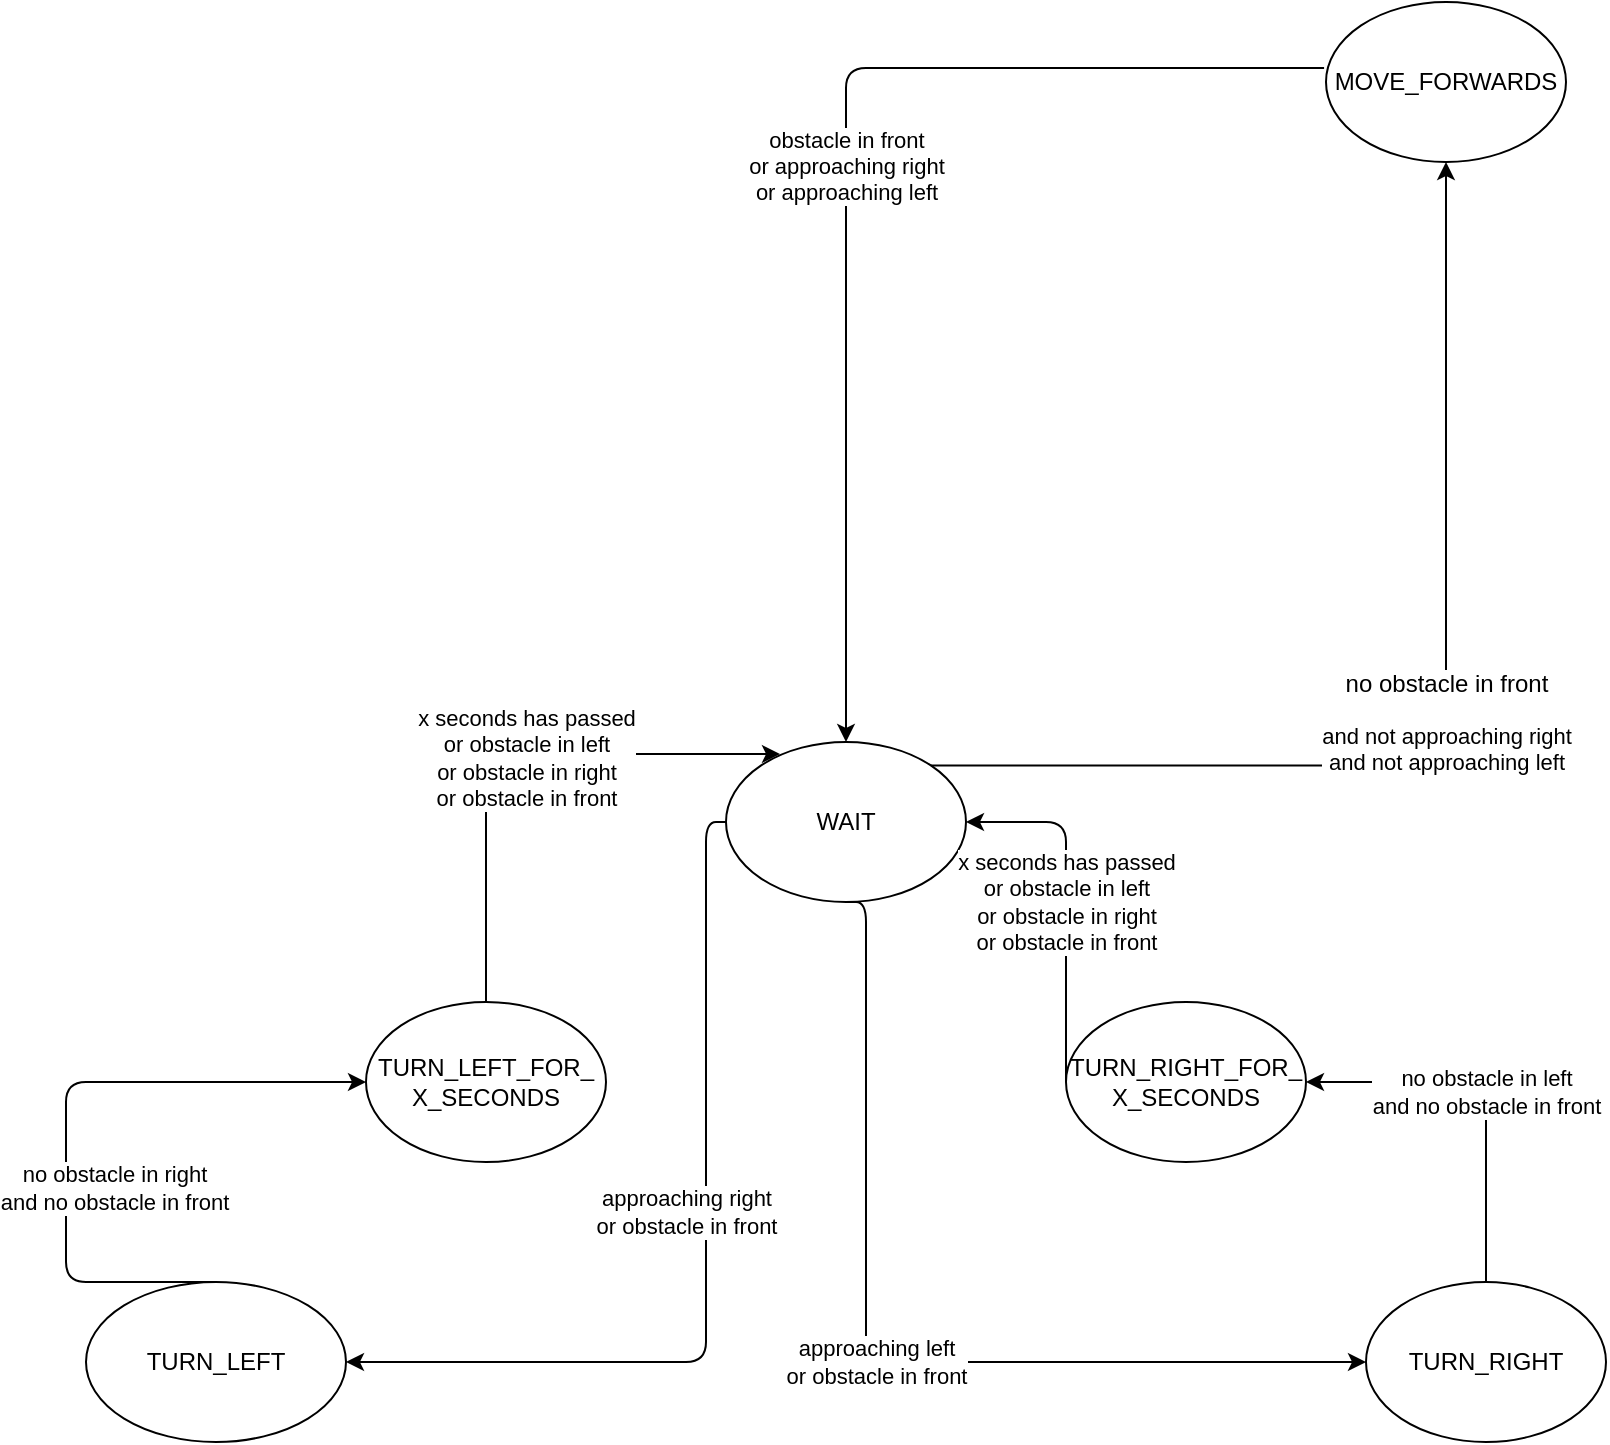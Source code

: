 <mxfile version="13.1.3" type="device"><diagram id="C5RBs43oDa-KdzZeNtuy" name="Page-1"><mxGraphModel dx="2489" dy="1932" grid="1" gridSize="10" guides="1" tooltips="1" connect="1" arrows="1" fold="1" page="1" pageScale="1" pageWidth="827" pageHeight="1169" math="0" shadow="0"><root><mxCell id="WIyWlLk6GJQsqaUBKTNV-0"/><mxCell id="WIyWlLk6GJQsqaUBKTNV-1" parent="WIyWlLk6GJQsqaUBKTNV-0"/><mxCell id="WAqEnyecJqeOcQweqXLk-0" value="WAIT" style="ellipse;whiteSpace=wrap;html=1;" parent="WIyWlLk6GJQsqaUBKTNV-1" vertex="1"><mxGeometry x="350" y="360" width="120" height="80" as="geometry"/></mxCell><mxCell id="WAqEnyecJqeOcQweqXLk-2" value="&lt;div&gt;MOVE_FORWARDS&lt;/div&gt;" style="ellipse;whiteSpace=wrap;html=1;" parent="WIyWlLk6GJQsqaUBKTNV-1" vertex="1"><mxGeometry x="650" y="-10" width="120" height="80" as="geometry"/></mxCell><mxCell id="WAqEnyecJqeOcQweqXLk-3" value="&lt;div&gt;TURN_LEFT&lt;/div&gt;" style="ellipse;whiteSpace=wrap;html=1;" parent="WIyWlLk6GJQsqaUBKTNV-1" vertex="1"><mxGeometry x="30" y="630" width="130" height="80" as="geometry"/></mxCell><mxCell id="WAqEnyecJqeOcQweqXLk-4" value="&lt;div&gt;TURN_RIGHT&lt;/div&gt;" style="ellipse;whiteSpace=wrap;html=1;" parent="WIyWlLk6GJQsqaUBKTNV-1" vertex="1"><mxGeometry x="670" y="630" width="120" height="80" as="geometry"/></mxCell><mxCell id="WAqEnyecJqeOcQweqXLk-7" value="&lt;div&gt;&lt;font style=&quot;font-size: 12px&quot;&gt;no obstacle in front&lt;/font&gt;&lt;/div&gt;&lt;div&gt;&lt;br&gt;&lt;/div&gt;&lt;div&gt;and not approaching right&lt;/div&gt;&lt;div&gt;and not approaching left&lt;br&gt;&lt;/div&gt;" style="edgeStyle=segmentEdgeStyle;endArrow=classic;html=1;exitX=1;exitY=0;exitDx=0;exitDy=0;" parent="WIyWlLk6GJQsqaUBKTNV-1" source="WAqEnyecJqeOcQweqXLk-0" target="WAqEnyecJqeOcQweqXLk-2" edge="1"><mxGeometry width="50" height="50" relative="1" as="geometry"><mxPoint x="390" y="430" as="sourcePoint"/><mxPoint x="440" y="380" as="targetPoint"/><Array as="points"><mxPoint x="710" y="372"/></Array></mxGeometry></mxCell><mxCell id="WAqEnyecJqeOcQweqXLk-8" value="&lt;div&gt;obstacle in front&lt;/div&gt;&lt;div&gt;or approaching right&lt;/div&gt;&lt;div&gt;or approaching left&lt;br&gt;&lt;/div&gt;" style="edgeStyle=elbowEdgeStyle;elbow=vertical;endArrow=classic;html=1;exitX=-0.008;exitY=0.413;exitDx=0;exitDy=0;exitPerimeter=0;entryX=0.5;entryY=0;entryDx=0;entryDy=0;" parent="WIyWlLk6GJQsqaUBKTNV-1" source="WAqEnyecJqeOcQweqXLk-2" target="WAqEnyecJqeOcQweqXLk-0" edge="1"><mxGeometry width="50" height="50" relative="1" as="geometry"><mxPoint x="420" y="290" as="sourcePoint"/><mxPoint x="440" y="380" as="targetPoint"/><Array as="points"><mxPoint x="430" y="23"/><mxPoint x="460" y="140"/></Array></mxGeometry></mxCell><mxCell id="WAqEnyecJqeOcQweqXLk-10" value="&lt;div&gt;approaching right&lt;/div&gt;&lt;div&gt;or obstacle in front&lt;br&gt;&lt;/div&gt;" style="edgeStyle=elbowEdgeStyle;elbow=horizontal;endArrow=classic;html=1;exitX=0;exitY=0.5;exitDx=0;exitDy=0;entryX=1;entryY=0.5;entryDx=0;entryDy=0;" parent="WIyWlLk6GJQsqaUBKTNV-1" source="WAqEnyecJqeOcQweqXLk-0" target="WAqEnyecJqeOcQweqXLk-3" edge="1"><mxGeometry x="-0.111" y="-10" width="50" height="50" relative="1" as="geometry"><mxPoint x="390" y="430" as="sourcePoint"/><mxPoint x="440" y="380" as="targetPoint"/><Array as="points"><mxPoint x="340" y="530"/></Array><mxPoint as="offset"/></mxGeometry></mxCell><mxCell id="WAqEnyecJqeOcQweqXLk-12" value="&lt;div&gt;approaching left&lt;/div&gt;&lt;div&gt;or obstacle in front&lt;br&gt;&lt;/div&gt;" style="edgeStyle=elbowEdgeStyle;elbow=horizontal;endArrow=classic;html=1;exitX=0.5;exitY=1;exitDx=0;exitDy=0;entryX=0;entryY=0.5;entryDx=0;entryDy=0;" parent="WIyWlLk6GJQsqaUBKTNV-1" source="WAqEnyecJqeOcQweqXLk-0" target="WAqEnyecJqeOcQweqXLk-4" edge="1"><mxGeometry width="50" height="50" relative="1" as="geometry"><mxPoint x="390" y="430" as="sourcePoint"/><mxPoint x="440" y="380" as="targetPoint"/><Array as="points"><mxPoint x="420" y="580"/></Array></mxGeometry></mxCell><mxCell id="WAqEnyecJqeOcQweqXLk-14" value="" style="edgeStyle=elbowEdgeStyle;elbow=horizontal;endArrow=classic;html=1;entryX=0;entryY=0.5;entryDx=0;entryDy=0;exitX=0.5;exitY=0;exitDx=0;exitDy=0;" parent="WIyWlLk6GJQsqaUBKTNV-1" source="WAqEnyecJqeOcQweqXLk-3" target="ncMWWdD37TPhxj__mRVq-0" edge="1"><mxGeometry width="50" height="50" relative="1" as="geometry"><mxPoint x="100" y="540" as="sourcePoint"/><mxPoint x="440" y="380" as="targetPoint"/><Array as="points"><mxPoint x="20" y="480"/><mxPoint x="100" y="460"/></Array></mxGeometry></mxCell><mxCell id="WAqEnyecJqeOcQweqXLk-15" value="&lt;div&gt;no obstacle in right&lt;/div&gt;&lt;div&gt;and no obstacle in front&lt;br&gt;&lt;/div&gt;" style="edgeLabel;html=1;align=center;verticalAlign=middle;resizable=0;points=[];" parent="WAqEnyecJqeOcQweqXLk-14" vertex="1" connectable="0"><mxGeometry x="-0.249" y="-24" relative="1" as="geometry"><mxPoint as="offset"/></mxGeometry></mxCell><mxCell id="WAqEnyecJqeOcQweqXLk-16" value="&lt;div&gt;no obstacle in left&lt;/div&gt;&lt;div&gt;and no obstacle in front&lt;br&gt;&lt;/div&gt;" style="edgeStyle=elbowEdgeStyle;elbow=horizontal;endArrow=classic;html=1;entryX=1;entryY=0.5;entryDx=0;entryDy=0;" parent="WIyWlLk6GJQsqaUBKTNV-1" target="ncMWWdD37TPhxj__mRVq-1" edge="1"><mxGeometry width="50" height="50" relative="1" as="geometry"><mxPoint x="730" y="630" as="sourcePoint"/><mxPoint x="440" y="380" as="targetPoint"/><Array as="points"><mxPoint x="730" y="560"/><mxPoint x="672" y="450"/></Array></mxGeometry></mxCell><mxCell id="ncMWWdD37TPhxj__mRVq-0" value="&lt;div&gt;TURN_LEFT_FOR_&lt;/div&gt;&lt;div&gt;X_SECONDS&lt;/div&gt;" style="ellipse;whiteSpace=wrap;html=1;" vertex="1" parent="WIyWlLk6GJQsqaUBKTNV-1"><mxGeometry x="170" y="490" width="120" height="80" as="geometry"/></mxCell><mxCell id="ncMWWdD37TPhxj__mRVq-1" value="&lt;div&gt;TURN_RIGHT_FOR_&lt;/div&gt;&lt;div&gt;X_SECONDS&lt;/div&gt;" style="ellipse;whiteSpace=wrap;html=1;" vertex="1" parent="WIyWlLk6GJQsqaUBKTNV-1"><mxGeometry x="520" y="490" width="120" height="80" as="geometry"/></mxCell><mxCell id="ncMWWdD37TPhxj__mRVq-2" value="" style="edgeStyle=elbowEdgeStyle;elbow=vertical;endArrow=classic;html=1;exitX=0.5;exitY=0;exitDx=0;exitDy=0;entryX=0.225;entryY=0.075;entryDx=0;entryDy=0;entryPerimeter=0;" edge="1" parent="WIyWlLk6GJQsqaUBKTNV-1" source="ncMWWdD37TPhxj__mRVq-0" target="WAqEnyecJqeOcQweqXLk-0"><mxGeometry width="50" height="50" relative="1" as="geometry"><mxPoint x="450" y="380" as="sourcePoint"/><mxPoint x="500" y="330" as="targetPoint"/><Array as="points"><mxPoint x="270" y="366"/></Array></mxGeometry></mxCell><mxCell id="ncMWWdD37TPhxj__mRVq-3" value="&lt;div&gt;x seconds has passed&lt;/div&gt;&lt;div&gt;or obstacle in left&lt;/div&gt;&lt;div&gt;or obstacle in right&lt;/div&gt;&lt;div&gt;or obstacle in front&lt;br&gt;&lt;/div&gt;" style="edgeLabel;html=1;align=center;verticalAlign=middle;resizable=0;points=[];" vertex="1" connectable="0" parent="ncMWWdD37TPhxj__mRVq-2"><mxGeometry x="-0.1" y="-20" relative="1" as="geometry"><mxPoint as="offset"/></mxGeometry></mxCell><mxCell id="ncMWWdD37TPhxj__mRVq-4" value="&lt;div&gt;x seconds has passed&lt;/div&gt;&lt;div&gt;or obstacle in left&lt;/div&gt;&lt;div&gt;or obstacle in right&lt;/div&gt;&lt;div&gt;or obstacle in front&lt;br&gt;&lt;/div&gt;" style="edgeStyle=elbowEdgeStyle;elbow=vertical;endArrow=classic;html=1;exitX=0;exitY=0.5;exitDx=0;exitDy=0;entryX=1;entryY=0.5;entryDx=0;entryDy=0;" edge="1" parent="WIyWlLk6GJQsqaUBKTNV-1" source="ncMWWdD37TPhxj__mRVq-1" target="WAqEnyecJqeOcQweqXLk-0"><mxGeometry width="50" height="50" relative="1" as="geometry"><mxPoint x="450" y="380" as="sourcePoint"/><mxPoint x="500" y="330" as="targetPoint"/><Array as="points"><mxPoint x="620" y="400"/></Array></mxGeometry></mxCell></root></mxGraphModel></diagram></mxfile>